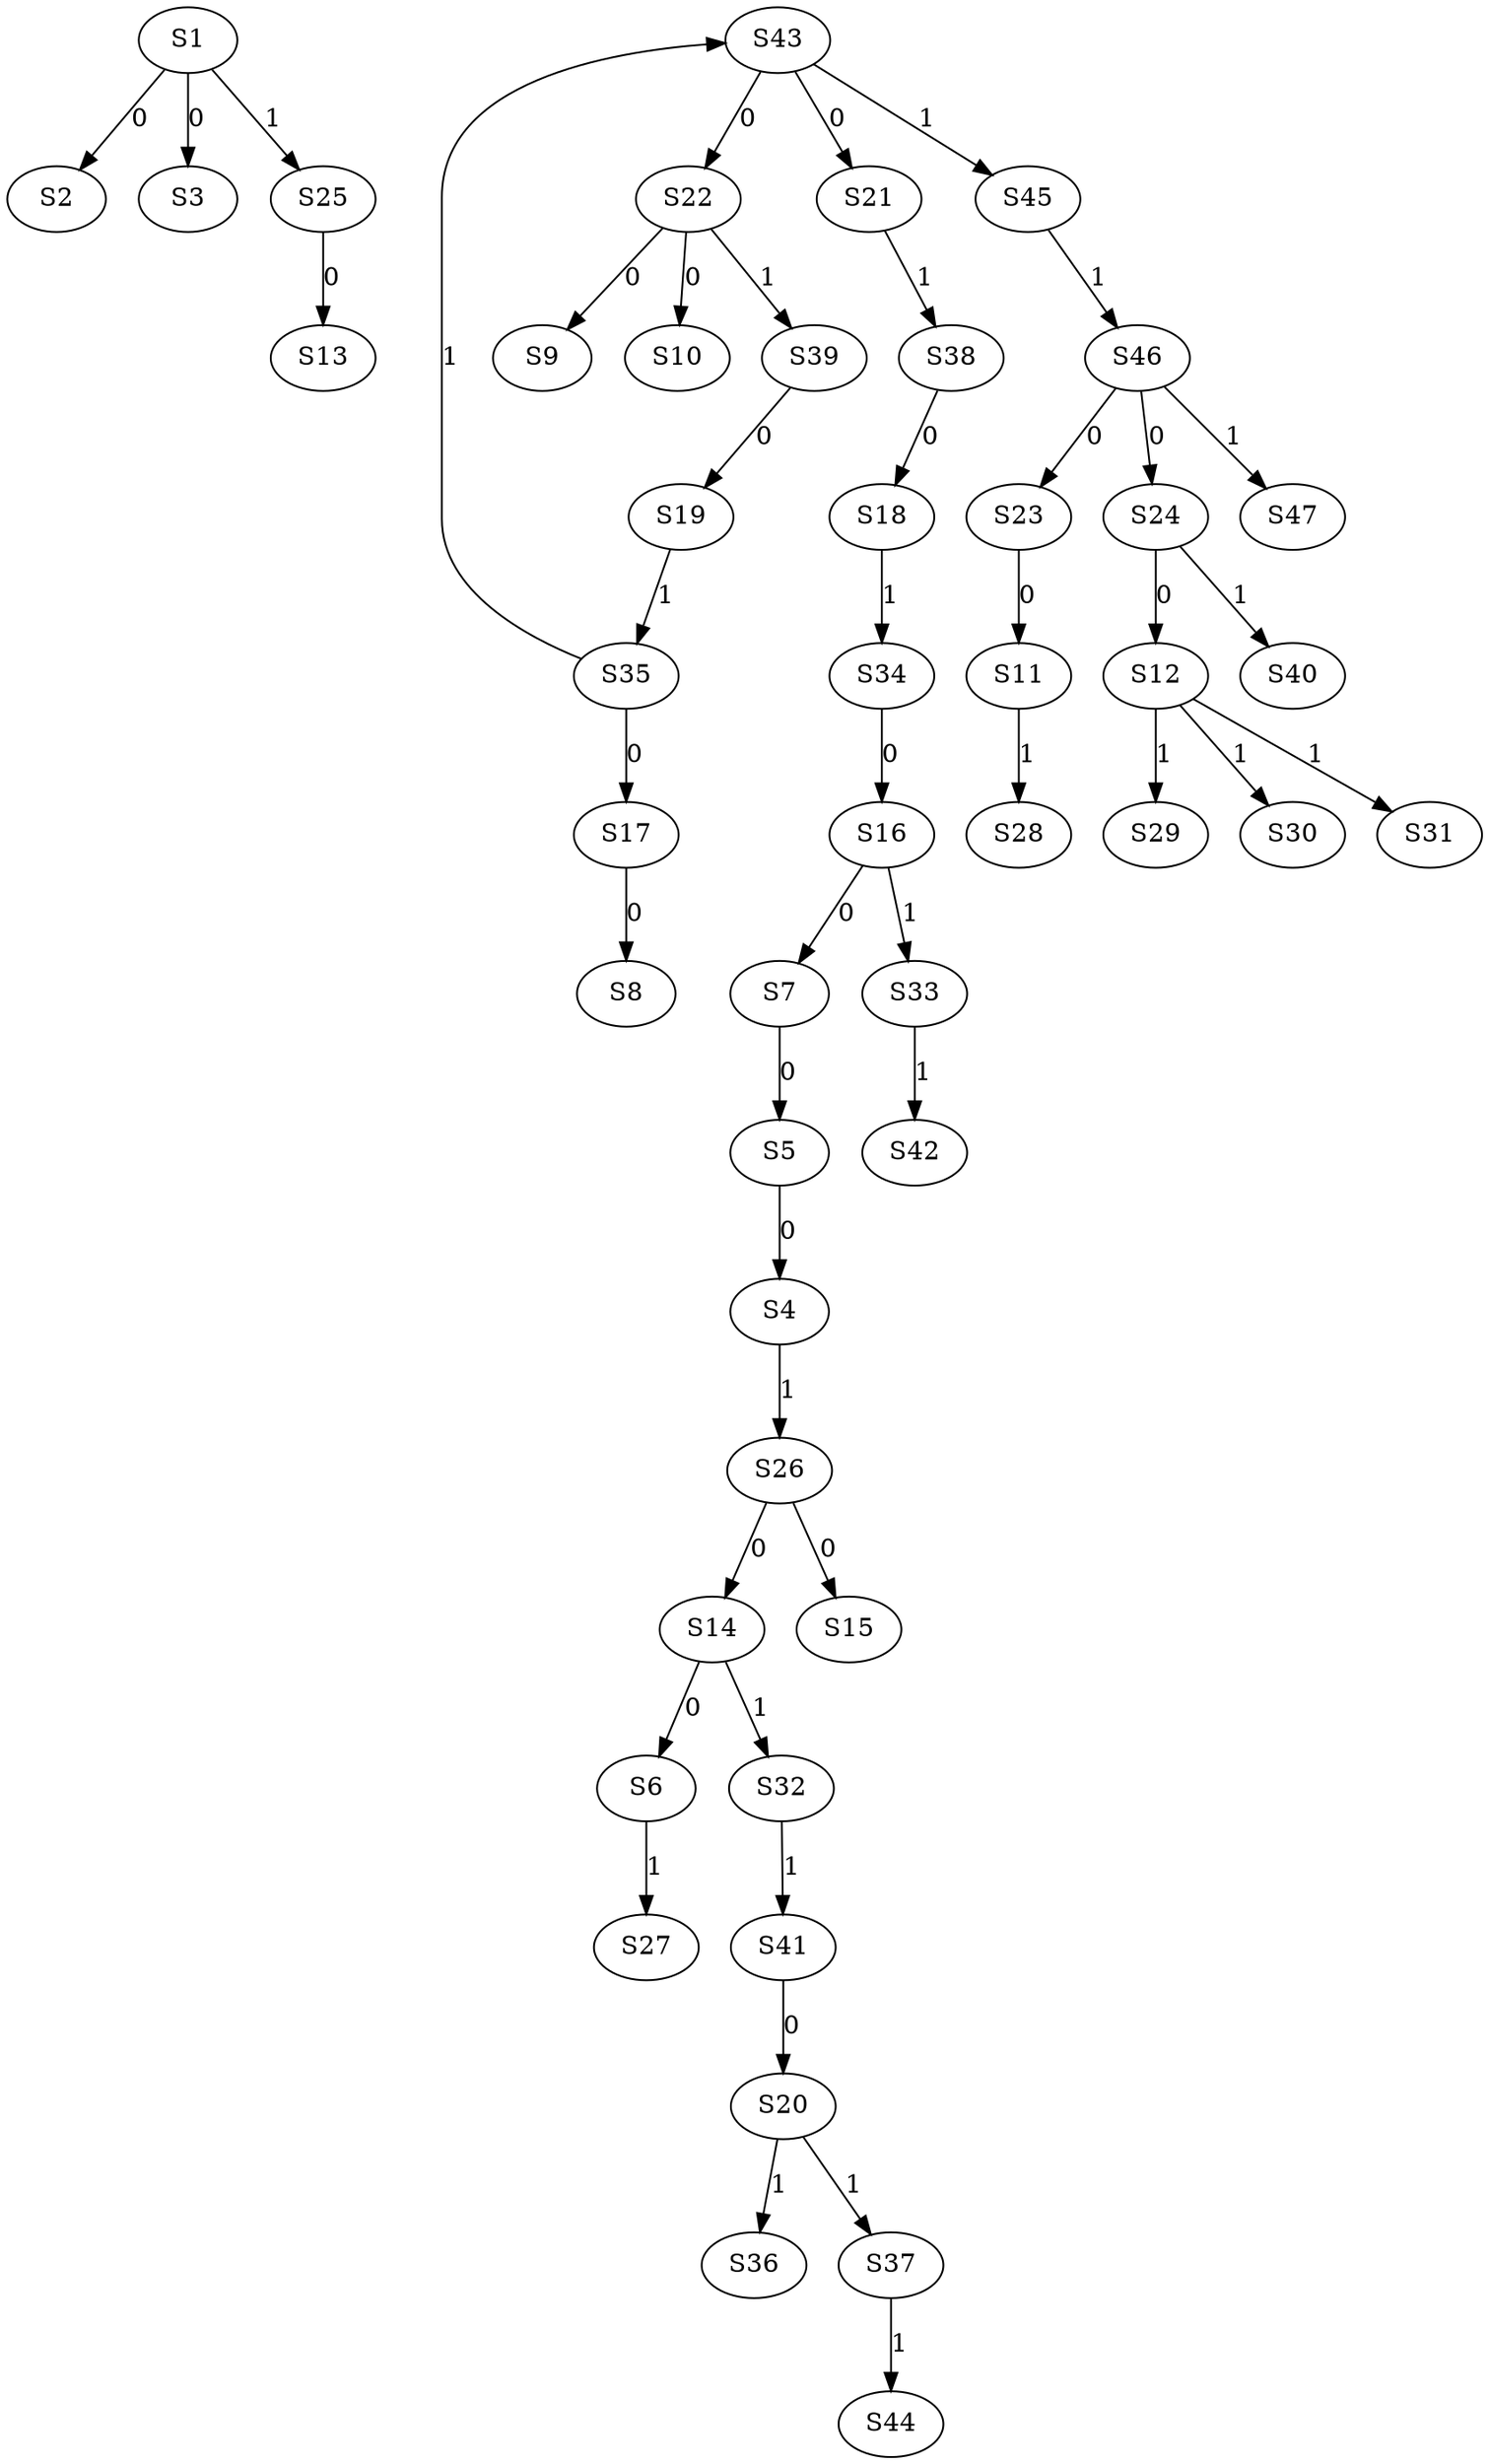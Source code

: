 strict digraph {
	S1 -> S2 [ label = 0 ];
	S1 -> S3 [ label = 0 ];
	S5 -> S4 [ label = 0 ];
	S7 -> S5 [ label = 0 ];
	S14 -> S6 [ label = 0 ];
	S16 -> S7 [ label = 0 ];
	S17 -> S8 [ label = 0 ];
	S22 -> S9 [ label = 0 ];
	S22 -> S10 [ label = 0 ];
	S23 -> S11 [ label = 0 ];
	S24 -> S12 [ label = 0 ];
	S25 -> S13 [ label = 0 ];
	S26 -> S14 [ label = 0 ];
	S26 -> S15 [ label = 0 ];
	S34 -> S16 [ label = 0 ];
	S35 -> S17 [ label = 0 ];
	S38 -> S18 [ label = 0 ];
	S39 -> S19 [ label = 0 ];
	S41 -> S20 [ label = 0 ];
	S43 -> S21 [ label = 0 ];
	S43 -> S22 [ label = 0 ];
	S46 -> S23 [ label = 0 ];
	S46 -> S24 [ label = 0 ];
	S1 -> S25 [ label = 1 ];
	S4 -> S26 [ label = 1 ];
	S6 -> S27 [ label = 1 ];
	S11 -> S28 [ label = 1 ];
	S12 -> S29 [ label = 1 ];
	S12 -> S30 [ label = 1 ];
	S12 -> S31 [ label = 1 ];
	S14 -> S32 [ label = 1 ];
	S16 -> S33 [ label = 1 ];
	S18 -> S34 [ label = 1 ];
	S19 -> S35 [ label = 1 ];
	S20 -> S36 [ label = 1 ];
	S20 -> S37 [ label = 1 ];
	S21 -> S38 [ label = 1 ];
	S22 -> S39 [ label = 1 ];
	S24 -> S40 [ label = 1 ];
	S32 -> S41 [ label = 1 ];
	S33 -> S42 [ label = 1 ];
	S35 -> S43 [ label = 1 ];
	S37 -> S44 [ label = 1 ];
	S43 -> S45 [ label = 1 ];
	S45 -> S46 [ label = 1 ];
	S46 -> S47 [ label = 1 ];
}